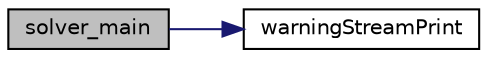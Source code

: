 digraph "solver_main"
{
  edge [fontname="Helvetica",fontsize="10",labelfontname="Helvetica",labelfontsize="10"];
  node [fontname="Helvetica",fontsize="10",shape=record];
  rankdir="LR";
  Node43 [label="solver_main",height=0.2,width=0.4,color="black", fillcolor="grey75", style="filled", fontcolor="black"];
  Node43 -> Node44 [color="midnightblue",fontsize="10",style="solid",fontname="Helvetica"];
  Node44 [label="warningStreamPrint",height=0.2,width=0.4,color="black", fillcolor="white", style="filled",URL="$d8/d3d/omc__error_8c.html#abe18b369e6a69395e9a328507f9548b9"];
}
